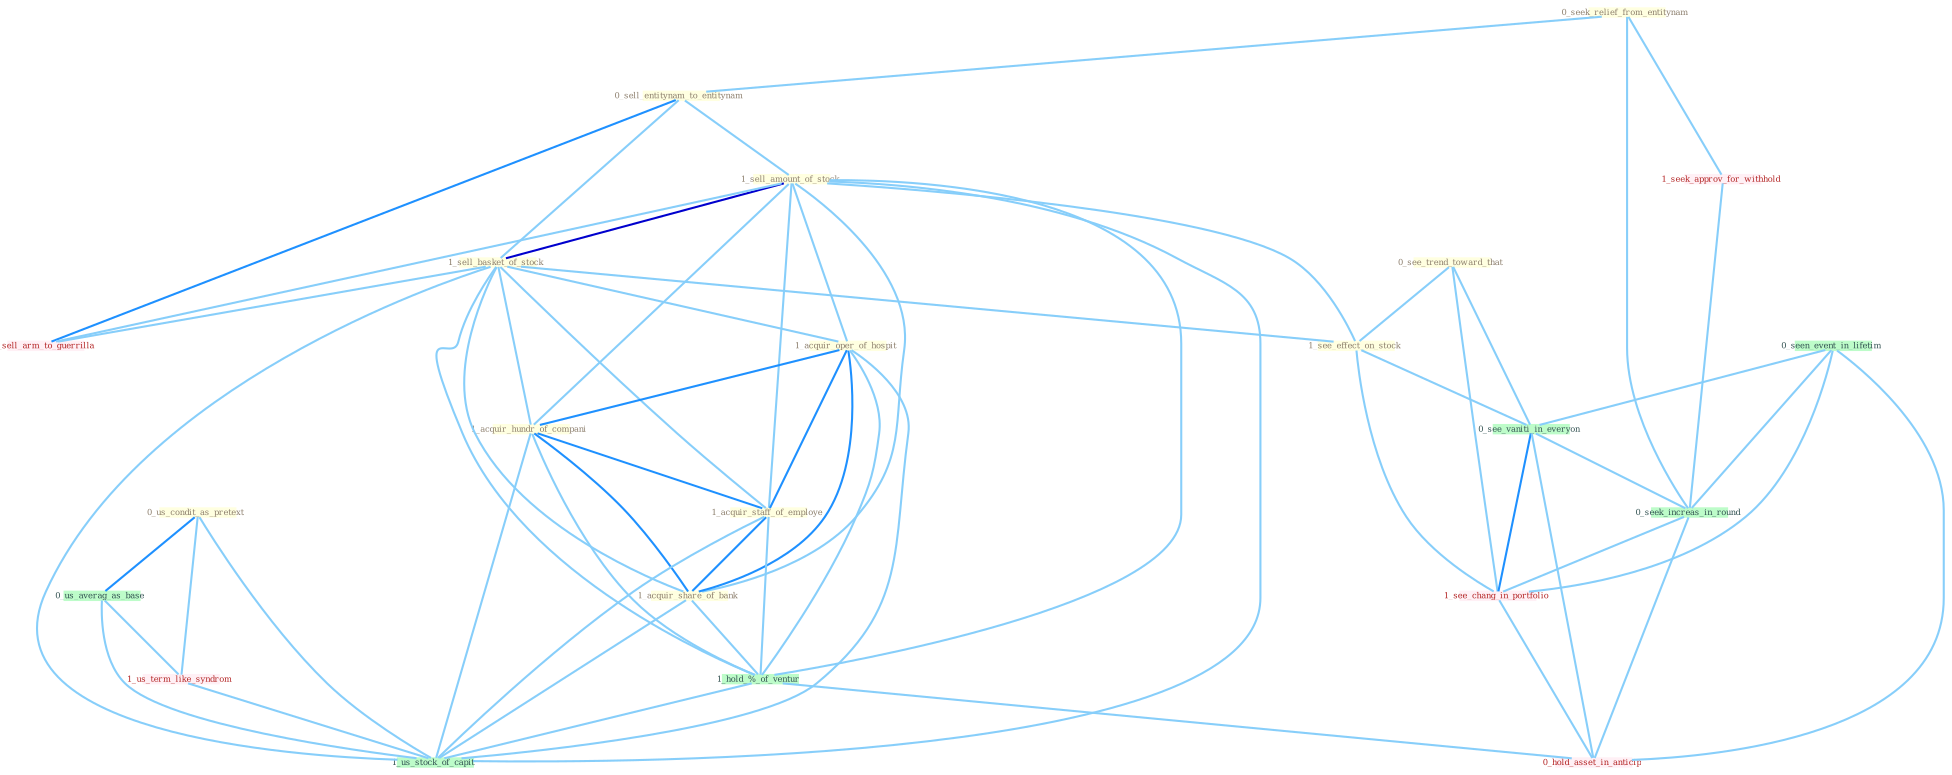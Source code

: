 Graph G{ 
    node
    [shape=polygon,style=filled,width=.5,height=.06,color="#BDFCC9",fixedsize=true,fontsize=4,
    fontcolor="#2f4f4f"];
    {node
    [color="#ffffe0", fontcolor="#8b7d6b"] "0_seek_relief_from_entitynam " "0_sell_entitynam_to_entitynam " "1_sell_amount_of_stock " "0_see_trend_toward_that " "1_sell_basket_of_stock " "1_acquir_oper_of_hospit " "1_acquir_hundr_of_compani " "1_acquir_staff_of_employe " "1_acquir_share_of_bank " "0_us_condit_as_pretext " "1_see_effect_on_stock "}
{node [color="#fff0f5", fontcolor="#b22222"] "1_us_term_like_syndrom " "1_seek_approv_for_withhold " "0_sell_arm_to_guerrilla " "1_see_chang_in_portfolio " "0_hold_asset_in_anticip "}
edge [color="#B0E2FF"];

	"0_seek_relief_from_entitynam " -- "0_sell_entitynam_to_entitynam " [w="1", color="#87cefa" ];
	"0_seek_relief_from_entitynam " -- "1_seek_approv_for_withhold " [w="1", color="#87cefa" ];
	"0_seek_relief_from_entitynam " -- "0_seek_increas_in_round " [w="1", color="#87cefa" ];
	"0_sell_entitynam_to_entitynam " -- "1_sell_amount_of_stock " [w="1", color="#87cefa" ];
	"0_sell_entitynam_to_entitynam " -- "1_sell_basket_of_stock " [w="1", color="#87cefa" ];
	"0_sell_entitynam_to_entitynam " -- "0_sell_arm_to_guerrilla " [w="2", color="#1e90ff" , len=0.8];
	"1_sell_amount_of_stock " -- "1_sell_basket_of_stock " [w="3", color="#0000cd" , len=0.6];
	"1_sell_amount_of_stock " -- "1_acquir_oper_of_hospit " [w="1", color="#87cefa" ];
	"1_sell_amount_of_stock " -- "1_acquir_hundr_of_compani " [w="1", color="#87cefa" ];
	"1_sell_amount_of_stock " -- "1_acquir_staff_of_employe " [w="1", color="#87cefa" ];
	"1_sell_amount_of_stock " -- "1_acquir_share_of_bank " [w="1", color="#87cefa" ];
	"1_sell_amount_of_stock " -- "1_see_effect_on_stock " [w="1", color="#87cefa" ];
	"1_sell_amount_of_stock " -- "1_hold_%_of_ventur " [w="1", color="#87cefa" ];
	"1_sell_amount_of_stock " -- "0_sell_arm_to_guerrilla " [w="1", color="#87cefa" ];
	"1_sell_amount_of_stock " -- "1_us_stock_of_capit " [w="1", color="#87cefa" ];
	"0_see_trend_toward_that " -- "1_see_effect_on_stock " [w="1", color="#87cefa" ];
	"0_see_trend_toward_that " -- "0_see_vaniti_in_everyon " [w="1", color="#87cefa" ];
	"0_see_trend_toward_that " -- "1_see_chang_in_portfolio " [w="1", color="#87cefa" ];
	"1_sell_basket_of_stock " -- "1_acquir_oper_of_hospit " [w="1", color="#87cefa" ];
	"1_sell_basket_of_stock " -- "1_acquir_hundr_of_compani " [w="1", color="#87cefa" ];
	"1_sell_basket_of_stock " -- "1_acquir_staff_of_employe " [w="1", color="#87cefa" ];
	"1_sell_basket_of_stock " -- "1_acquir_share_of_bank " [w="1", color="#87cefa" ];
	"1_sell_basket_of_stock " -- "1_see_effect_on_stock " [w="1", color="#87cefa" ];
	"1_sell_basket_of_stock " -- "1_hold_%_of_ventur " [w="1", color="#87cefa" ];
	"1_sell_basket_of_stock " -- "0_sell_arm_to_guerrilla " [w="1", color="#87cefa" ];
	"1_sell_basket_of_stock " -- "1_us_stock_of_capit " [w="1", color="#87cefa" ];
	"1_acquir_oper_of_hospit " -- "1_acquir_hundr_of_compani " [w="2", color="#1e90ff" , len=0.8];
	"1_acquir_oper_of_hospit " -- "1_acquir_staff_of_employe " [w="2", color="#1e90ff" , len=0.8];
	"1_acquir_oper_of_hospit " -- "1_acquir_share_of_bank " [w="2", color="#1e90ff" , len=0.8];
	"1_acquir_oper_of_hospit " -- "1_hold_%_of_ventur " [w="1", color="#87cefa" ];
	"1_acquir_oper_of_hospit " -- "1_us_stock_of_capit " [w="1", color="#87cefa" ];
	"1_acquir_hundr_of_compani " -- "1_acquir_staff_of_employe " [w="2", color="#1e90ff" , len=0.8];
	"1_acquir_hundr_of_compani " -- "1_acquir_share_of_bank " [w="2", color="#1e90ff" , len=0.8];
	"1_acquir_hundr_of_compani " -- "1_hold_%_of_ventur " [w="1", color="#87cefa" ];
	"1_acquir_hundr_of_compani " -- "1_us_stock_of_capit " [w="1", color="#87cefa" ];
	"1_acquir_staff_of_employe " -- "1_acquir_share_of_bank " [w="2", color="#1e90ff" , len=0.8];
	"1_acquir_staff_of_employe " -- "1_hold_%_of_ventur " [w="1", color="#87cefa" ];
	"1_acquir_staff_of_employe " -- "1_us_stock_of_capit " [w="1", color="#87cefa" ];
	"1_acquir_share_of_bank " -- "1_hold_%_of_ventur " [w="1", color="#87cefa" ];
	"1_acquir_share_of_bank " -- "1_us_stock_of_capit " [w="1", color="#87cefa" ];
	"0_us_condit_as_pretext " -- "0_us_averag_as_base " [w="2", color="#1e90ff" , len=0.8];
	"0_us_condit_as_pretext " -- "1_us_term_like_syndrom " [w="1", color="#87cefa" ];
	"0_us_condit_as_pretext " -- "1_us_stock_of_capit " [w="1", color="#87cefa" ];
	"1_see_effect_on_stock " -- "0_see_vaniti_in_everyon " [w="1", color="#87cefa" ];
	"1_see_effect_on_stock " -- "1_see_chang_in_portfolio " [w="1", color="#87cefa" ];
	"0_seen_event_in_lifetim " -- "0_see_vaniti_in_everyon " [w="1", color="#87cefa" ];
	"0_seen_event_in_lifetim " -- "0_seek_increas_in_round " [w="1", color="#87cefa" ];
	"0_seen_event_in_lifetim " -- "1_see_chang_in_portfolio " [w="1", color="#87cefa" ];
	"0_seen_event_in_lifetim " -- "0_hold_asset_in_anticip " [w="1", color="#87cefa" ];
	"0_us_averag_as_base " -- "1_us_term_like_syndrom " [w="1", color="#87cefa" ];
	"0_us_averag_as_base " -- "1_us_stock_of_capit " [w="1", color="#87cefa" ];
	"1_us_term_like_syndrom " -- "1_us_stock_of_capit " [w="1", color="#87cefa" ];
	"1_seek_approv_for_withhold " -- "0_seek_increas_in_round " [w="1", color="#87cefa" ];
	"1_hold_%_of_ventur " -- "1_us_stock_of_capit " [w="1", color="#87cefa" ];
	"1_hold_%_of_ventur " -- "0_hold_asset_in_anticip " [w="1", color="#87cefa" ];
	"0_see_vaniti_in_everyon " -- "0_seek_increas_in_round " [w="1", color="#87cefa" ];
	"0_see_vaniti_in_everyon " -- "1_see_chang_in_portfolio " [w="2", color="#1e90ff" , len=0.8];
	"0_see_vaniti_in_everyon " -- "0_hold_asset_in_anticip " [w="1", color="#87cefa" ];
	"0_seek_increas_in_round " -- "1_see_chang_in_portfolio " [w="1", color="#87cefa" ];
	"0_seek_increas_in_round " -- "0_hold_asset_in_anticip " [w="1", color="#87cefa" ];
	"1_see_chang_in_portfolio " -- "0_hold_asset_in_anticip " [w="1", color="#87cefa" ];
}